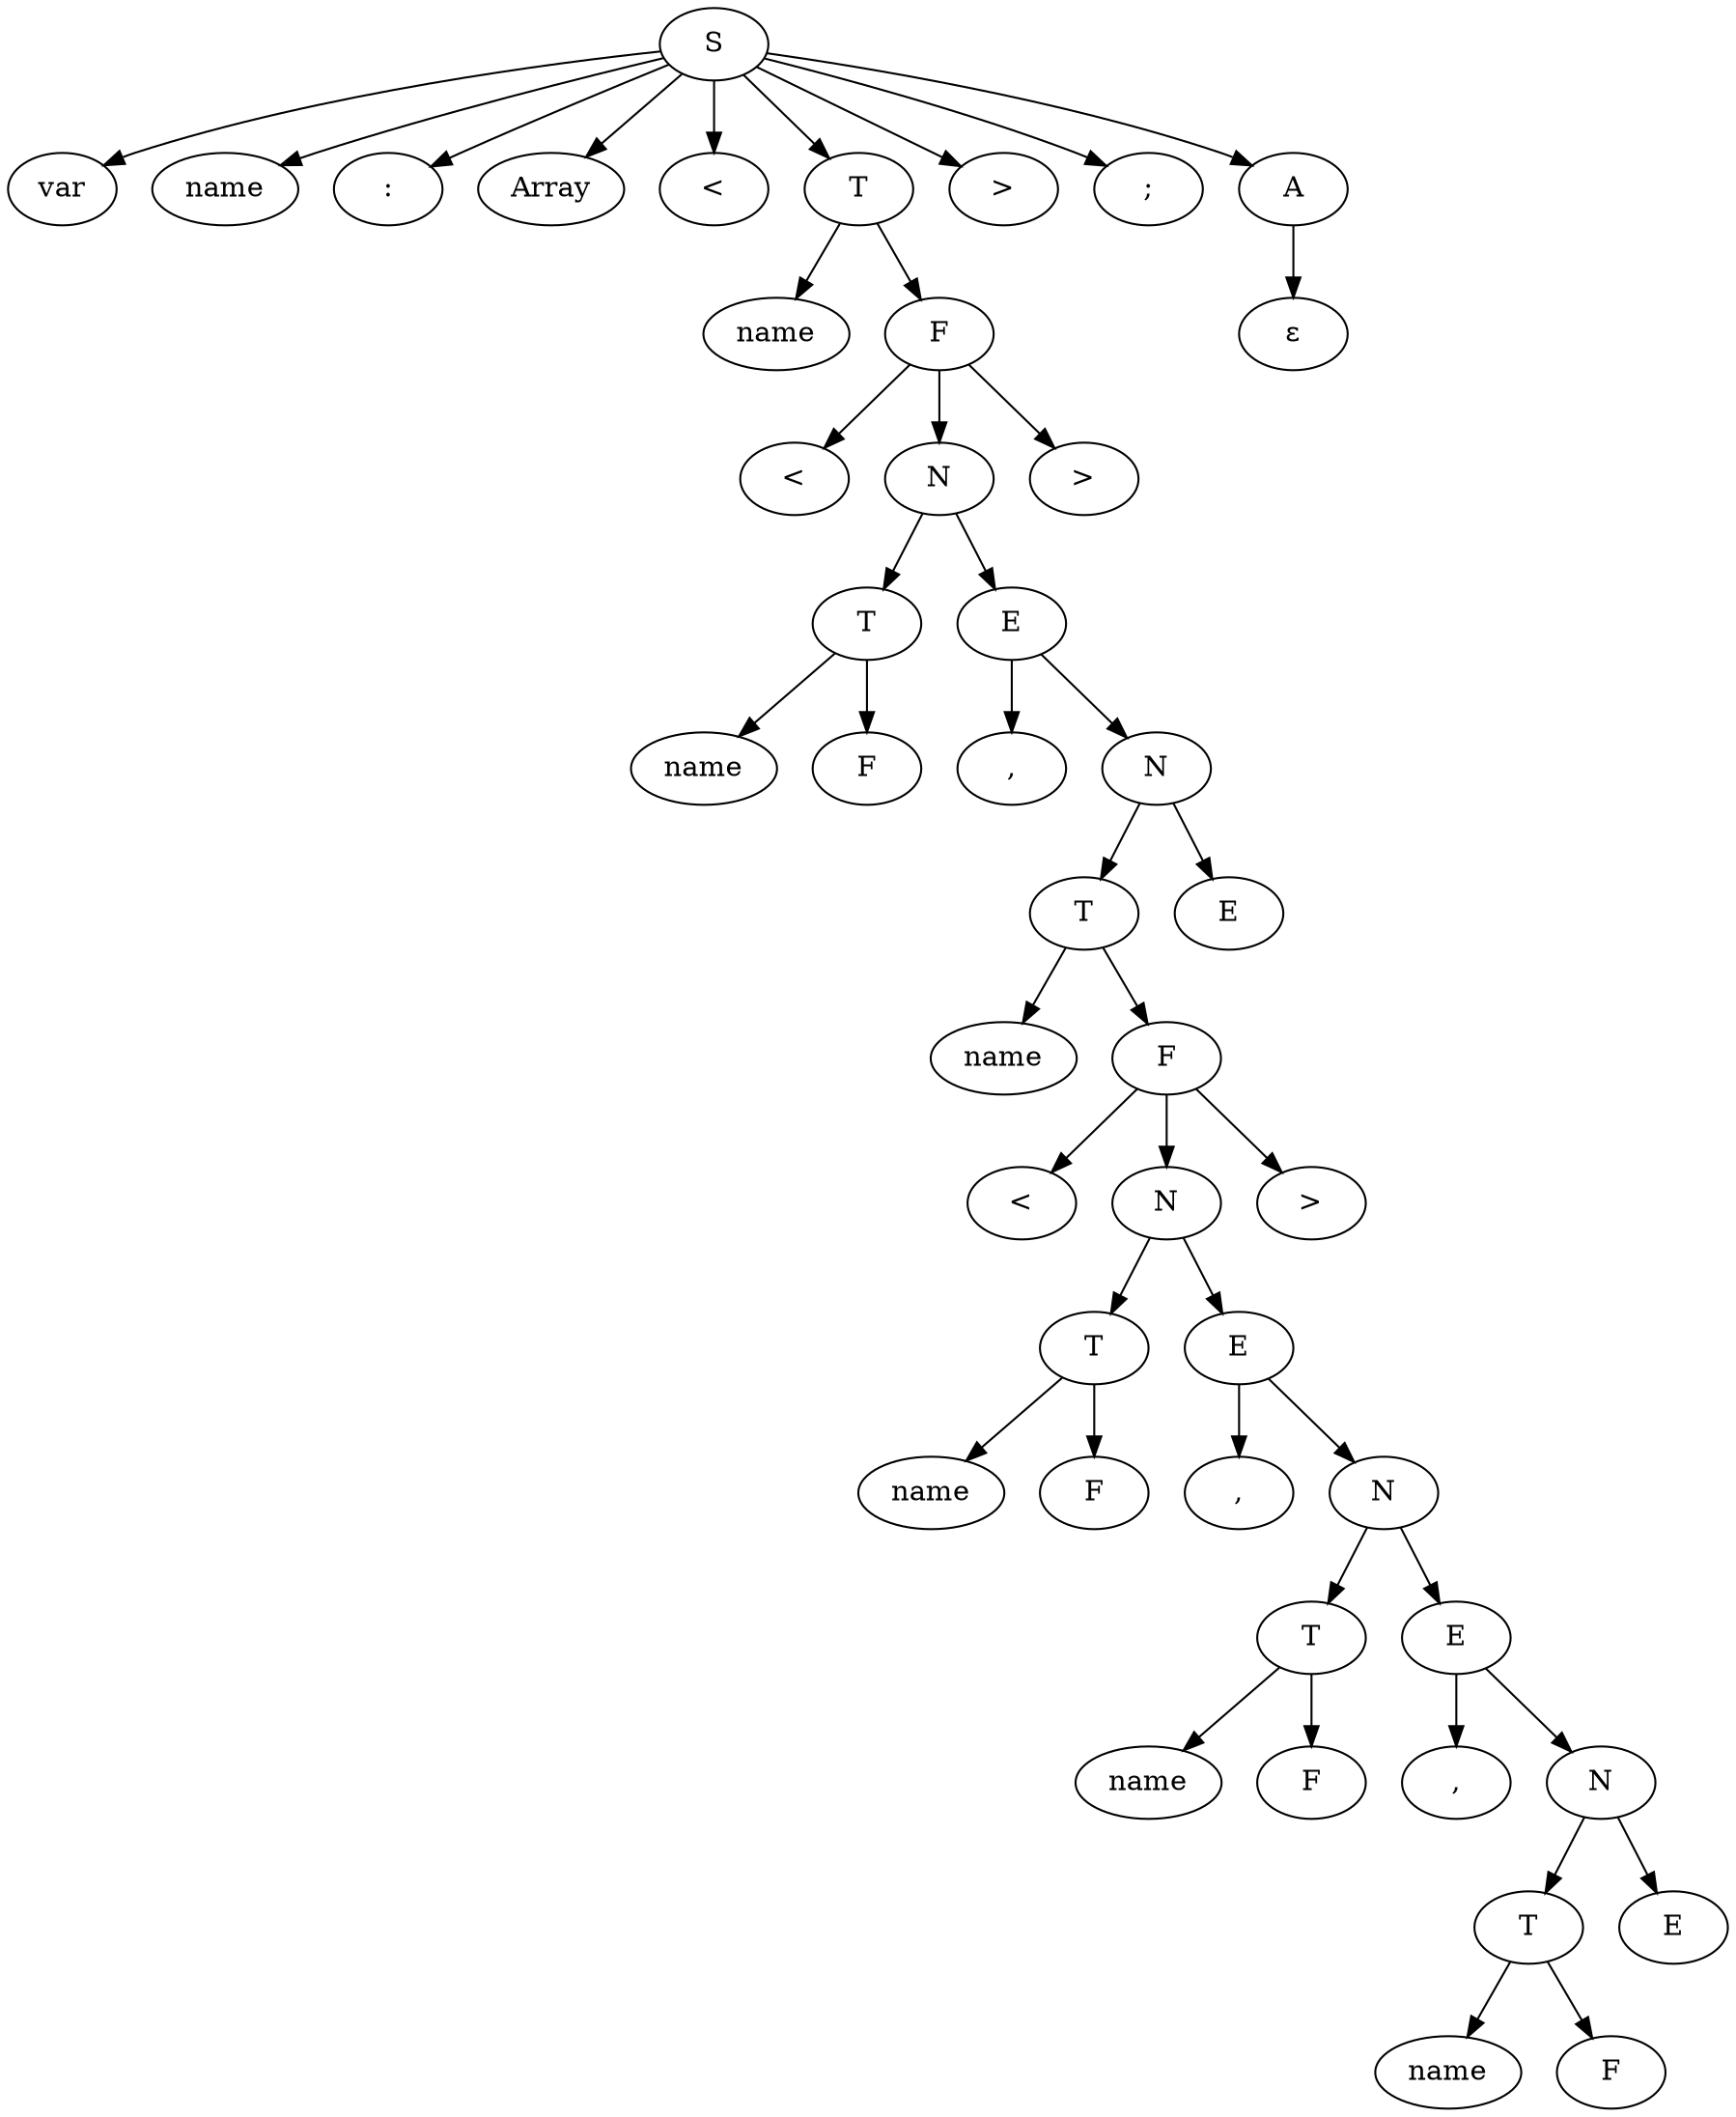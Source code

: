 digraph HelloWorld {1[label="S"];2[label="var"];1 -> 2;3[label="name"];1 -> 3;4[label=":"];1 -> 4;5[label="Array"];1 -> 5;6[label="<"];1 -> 6;7[label="T"];1 -> 7;8[label="name"];7 -> 8;9[label="F"];7 -> 9;10[label="<"];9 -> 10;11[label="N"];9 -> 11;12[label="T"];11 -> 12;13[label="name"];12 -> 13;14[label="F"];12 -> 14;15[label="E"];11 -> 15;16[label=","];15 -> 16;17[label="N"];15 -> 17;18[label="T"];17 -> 18;19[label="name"];18 -> 19;20[label="F"];18 -> 20;21[label="<"];20 -> 21;22[label="N"];20 -> 22;23[label="T"];22 -> 23;24[label="name"];23 -> 24;25[label="F"];23 -> 25;26[label="E"];22 -> 26;27[label=","];26 -> 27;28[label="N"];26 -> 28;29[label="T"];28 -> 29;30[label="name"];29 -> 30;31[label="F"];29 -> 31;32[label="E"];28 -> 32;33[label=","];32 -> 33;34[label="N"];32 -> 34;35[label="T"];34 -> 35;36[label="name"];35 -> 36;37[label="F"];35 -> 37;38[label="E"];34 -> 38;39[label=">"];20 -> 39;40[label="E"];17 -> 40;41[label=">"];9 -> 41;42[label=">"];1 -> 42;43[label=";"];1 -> 43;44[label="A"];1 -> 44;45[label="ε"];44 -> 45;}